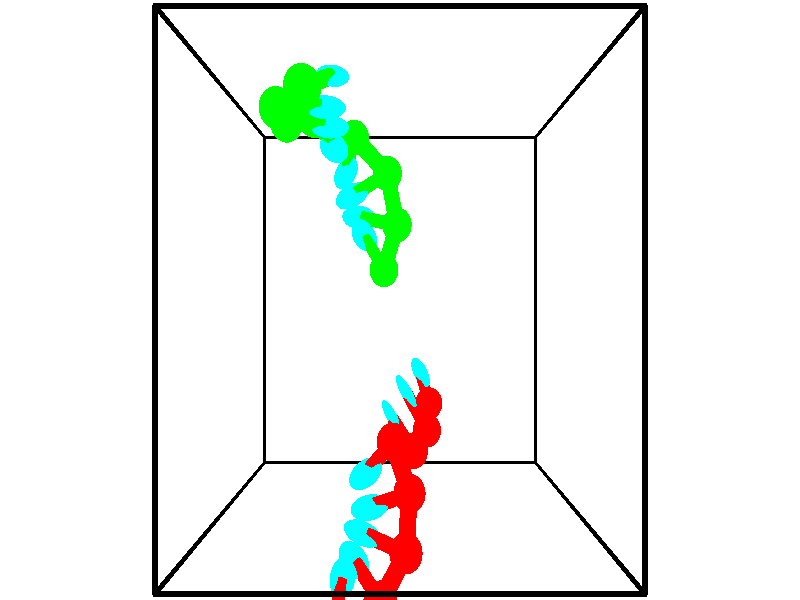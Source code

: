 // switches for output
#declare DRAW_BASES = 1; // possible values are 0, 1; only relevant for DNA ribbons
#declare DRAW_BASES_TYPE = 3; // possible values are 1, 2, 3; only relevant for DNA ribbons
#declare DRAW_FOG = 0; // set to 1 to enable fog

#include "colors.inc"

#include "transforms.inc"
background { rgb <1, 1, 1>}

#default {
   normal{
       ripples 0.25
       frequency 0.20
       turbulence 0.2
       lambda 5
   }
	finish {
		phong 0.1
		phong_size 40.
	}
}

// original window dimensions: 1024x640


// camera settings

camera {
	sky <-0, 1, 0>
	up <-0, 1, 0>
	right 1.6 * <1, 0, 0>
	location <2.5, 2.5, 11.1562>
	look_at <2.5, 2.5, 2.5>
	direction <0, 0, -8.6562>
	angle 67.0682
}


# declare cpy_camera_pos = <2.5, 2.5, 11.1562>;
# if (DRAW_FOG = 1)
fog {
	fog_type 2
	up vnormalize(cpy_camera_pos)
	color rgbt<1,1,1,0.3>
	distance 1e-5
	fog_alt 3e-3
	fog_offset 4
}
# end


// LIGHTS

# declare lum = 6;
global_settings {
	ambient_light rgb lum * <0.05, 0.05, 0.05>
	max_trace_level 15
}# declare cpy_direct_light_amount = 0.25;
light_source
{	1000 * <-1, -1, 1>,
	rgb lum * cpy_direct_light_amount
	parallel
}

light_source
{	1000 * <1, 1, -1>,
	rgb lum * cpy_direct_light_amount
	parallel
}

// strand 0

// nucleotide -1

// particle -1
sphere {
	<3.042609, 0.883043, -0.183770> 0.250000
	pigment { color rgbt <1,0,0,0> }
	no_shadow
}
cylinder {
	<2.944679, 1.180206, 0.065435>,  <2.885921, 1.358504, 0.214959>, 0.100000
	pigment { color rgbt <1,0,0,0> }
	no_shadow
}
cylinder {
	<2.944679, 1.180206, 0.065435>,  <3.042609, 0.883043, -0.183770>, 0.100000
	pigment { color rgbt <1,0,0,0> }
	no_shadow
}

// particle -1
sphere {
	<2.944679, 1.180206, 0.065435> 0.100000
	pigment { color rgbt <1,0,0,0> }
	no_shadow
}
sphere {
	0, 1
	scale<0.080000,0.200000,0.300000>
	matrix <-0.667200, -0.595323, 0.447699,
		0.703494, -0.306067, 0.641419,
		-0.244825, 0.742909, 0.623014,
		2.871232, 1.403079, 0.252340>
	pigment { color rgbt <0,1,1,0> }
	no_shadow
}
cylinder {
	<2.980861, 0.557840, 0.364576>,  <3.042609, 0.883043, -0.183770>, 0.130000
	pigment { color rgbt <1,0,0,0> }
	no_shadow
}

// nucleotide -1

// particle -1
sphere {
	<2.980861, 0.557840, 0.364576> 0.250000
	pigment { color rgbt <1,0,0,0> }
	no_shadow
}
cylinder {
	<2.768990, 0.891985, 0.423378>,  <2.641867, 1.092472, 0.458659>, 0.100000
	pigment { color rgbt <1,0,0,0> }
	no_shadow
}
cylinder {
	<2.768990, 0.891985, 0.423378>,  <2.980861, 0.557840, 0.364576>, 0.100000
	pigment { color rgbt <1,0,0,0> }
	no_shadow
}

// particle -1
sphere {
	<2.768990, 0.891985, 0.423378> 0.100000
	pigment { color rgbt <1,0,0,0> }
	no_shadow
}
sphere {
	0, 1
	scale<0.080000,0.200000,0.300000>
	matrix <-0.775606, -0.547171, 0.314705,
		0.343330, 0.052675, 0.937737,
		-0.529679, 0.835362, 0.147005,
		2.610086, 1.142594, 0.467480>
	pigment { color rgbt <0,1,1,0> }
	no_shadow
}
cylinder {
	<2.712251, 0.409856, 1.119195>,  <2.980861, 0.557840, 0.364576>, 0.130000
	pigment { color rgbt <1,0,0,0> }
	no_shadow
}

// nucleotide -1

// particle -1
sphere {
	<2.712251, 0.409856, 1.119195> 0.250000
	pigment { color rgbt <1,0,0,0> }
	no_shadow
}
cylinder {
	<2.507118, 0.640741, 0.865005>,  <2.384039, 0.779273, 0.712492>, 0.100000
	pigment { color rgbt <1,0,0,0> }
	no_shadow
}
cylinder {
	<2.507118, 0.640741, 0.865005>,  <2.712251, 0.409856, 1.119195>, 0.100000
	pigment { color rgbt <1,0,0,0> }
	no_shadow
}

// particle -1
sphere {
	<2.507118, 0.640741, 0.865005> 0.100000
	pigment { color rgbt <1,0,0,0> }
	no_shadow
}
sphere {
	0, 1
	scale<0.080000,0.200000,0.300000>
	matrix <-0.847669, -0.457615, 0.268414,
		-0.135871, 0.676323, 0.723966,
		-0.512832, 0.577214, -0.635474,
		2.353269, 0.813905, 0.674363>
	pigment { color rgbt <0,1,1,0> }
	no_shadow
}
cylinder {
	<2.388429, 0.654815, 1.750537>,  <2.712251, 0.409856, 1.119195>, 0.130000
	pigment { color rgbt <1,0,0,0> }
	no_shadow
}

// nucleotide -1

// particle -1
sphere {
	<2.388429, 0.654815, 1.750537> 0.250000
	pigment { color rgbt <1,0,0,0> }
	no_shadow
}
cylinder {
	<2.163048, 0.490858, 2.037455>,  <2.027819, 0.392484, 2.209605>, 0.100000
	pigment { color rgbt <1,0,0,0> }
	no_shadow
}
cylinder {
	<2.163048, 0.490858, 2.037455>,  <2.388429, 0.654815, 1.750537>, 0.100000
	pigment { color rgbt <1,0,0,0> }
	no_shadow
}

// particle -1
sphere {
	<2.163048, 0.490858, 2.037455> 0.100000
	pigment { color rgbt <1,0,0,0> }
	no_shadow
}
sphere {
	0, 1
	scale<0.080000,0.200000,0.300000>
	matrix <0.010559, -0.871740, -0.489855,
		0.826081, -0.268436, 0.495513,
		-0.563453, -0.409892, 0.717293,
		1.994012, 0.367891, 2.252643>
	pigment { color rgbt <0,1,1,0> }
	no_shadow
}
cylinder {
	<2.646230, -0.003049, 1.786497>,  <2.388429, 0.654815, 1.750537>, 0.130000
	pigment { color rgbt <1,0,0,0> }
	no_shadow
}

// nucleotide -1

// particle -1
sphere {
	<2.646230, -0.003049, 1.786497> 0.250000
	pigment { color rgbt <1,0,0,0> }
	no_shadow
}
cylinder {
	<2.303864, -0.047384, 1.988535>,  <2.098444, -0.073985, 2.109758>, 0.100000
	pigment { color rgbt <1,0,0,0> }
	no_shadow
}
cylinder {
	<2.303864, -0.047384, 1.988535>,  <2.646230, -0.003049, 1.786497>, 0.100000
	pigment { color rgbt <1,0,0,0> }
	no_shadow
}

// particle -1
sphere {
	<2.303864, -0.047384, 1.988535> 0.100000
	pigment { color rgbt <1,0,0,0> }
	no_shadow
}
sphere {
	0, 1
	scale<0.080000,0.200000,0.300000>
	matrix <-0.151607, -0.880052, -0.450026,
		0.494391, -0.461761, 0.736447,
		-0.855916, -0.110838, 0.505096,
		2.047089, -0.080636, 2.140064>
	pigment { color rgbt <0,1,1,0> }
	no_shadow
}
cylinder {
	<2.589999, -0.686372, 2.041289>,  <2.646230, -0.003049, 1.786497>, 0.130000
	pigment { color rgbt <1,0,0,0> }
	no_shadow
}

// nucleotide -1

// particle -1
sphere {
	<2.589999, -0.686372, 2.041289> 0.250000
	pigment { color rgbt <1,0,0,0> }
	no_shadow
}
cylinder {
	<2.213783, -0.556313, 2.001966>,  <1.988054, -0.478277, 1.978373>, 0.100000
	pigment { color rgbt <1,0,0,0> }
	no_shadow
}
cylinder {
	<2.213783, -0.556313, 2.001966>,  <2.589999, -0.686372, 2.041289>, 0.100000
	pigment { color rgbt <1,0,0,0> }
	no_shadow
}

// particle -1
sphere {
	<2.213783, -0.556313, 2.001966> 0.100000
	pigment { color rgbt <1,0,0,0> }
	no_shadow
}
sphere {
	0, 1
	scale<0.080000,0.200000,0.300000>
	matrix <-0.257476, -0.871177, -0.418039,
		-0.221566, -0.367871, 0.903094,
		-0.940539, 0.325148, -0.098305,
		1.931621, -0.458768, 1.972475>
	pigment { color rgbt <0,1,1,0> }
	no_shadow
}
cylinder {
	<2.214289, -1.208675, 2.266569>,  <2.589999, -0.686372, 2.041289>, 0.130000
	pigment { color rgbt <1,0,0,0> }
	no_shadow
}

// nucleotide -1

// particle -1
sphere {
	<2.214289, -1.208675, 2.266569> 0.250000
	pigment { color rgbt <1,0,0,0> }
	no_shadow
}
cylinder {
	<1.972351, -0.996788, 2.028725>,  <1.827188, -0.869656, 1.886018>, 0.100000
	pigment { color rgbt <1,0,0,0> }
	no_shadow
}
cylinder {
	<1.972351, -0.996788, 2.028725>,  <2.214289, -1.208675, 2.266569>, 0.100000
	pigment { color rgbt <1,0,0,0> }
	no_shadow
}

// particle -1
sphere {
	<1.972351, -0.996788, 2.028725> 0.100000
	pigment { color rgbt <1,0,0,0> }
	no_shadow
}
sphere {
	0, 1
	scale<0.080000,0.200000,0.300000>
	matrix <-0.130416, -0.802485, -0.582246,
		-0.785590, -0.274623, 0.554464,
		-0.604846, 0.529718, -0.594609,
		1.790898, -0.837873, 1.850341>
	pigment { color rgbt <0,1,1,0> }
	no_shadow
}
cylinder {
	<1.503458, -1.556209, 2.189506>,  <2.214289, -1.208675, 2.266569>, 0.130000
	pigment { color rgbt <1,0,0,0> }
	no_shadow
}

// nucleotide -1

// particle -1
sphere {
	<1.503458, -1.556209, 2.189506> 0.250000
	pigment { color rgbt <1,0,0,0> }
	no_shadow
}
cylinder {
	<1.555603, -1.324356, 1.867752>,  <1.586890, -1.185245, 1.674700>, 0.100000
	pigment { color rgbt <1,0,0,0> }
	no_shadow
}
cylinder {
	<1.555603, -1.324356, 1.867752>,  <1.503458, -1.556209, 2.189506>, 0.100000
	pigment { color rgbt <1,0,0,0> }
	no_shadow
}

// particle -1
sphere {
	<1.555603, -1.324356, 1.867752> 0.100000
	pigment { color rgbt <1,0,0,0> }
	no_shadow
}
sphere {
	0, 1
	scale<0.080000,0.200000,0.300000>
	matrix <-0.245072, -0.767293, -0.592622,
		-0.960700, 0.274388, 0.042025,
		0.130363, 0.579631, -0.804384,
		1.594712, -1.150467, 1.626437>
	pigment { color rgbt <0,1,1,0> }
	no_shadow
}
// strand 1

// nucleotide -1

// particle -1
sphere {
	<2.221061, 2.936291, 0.613882> 0.250000
	pigment { color rgbt <0,1,0,0> }
	no_shadow
}
cylinder {
	<2.013916, 3.238243, 0.452898>,  <1.889629, 3.419414, 0.356308>, 0.100000
	pigment { color rgbt <0,1,0,0> }
	no_shadow
}
cylinder {
	<2.013916, 3.238243, 0.452898>,  <2.221061, 2.936291, 0.613882>, 0.100000
	pigment { color rgbt <0,1,0,0> }
	no_shadow
}

// particle -1
sphere {
	<2.013916, 3.238243, 0.452898> 0.100000
	pigment { color rgbt <0,1,0,0> }
	no_shadow
}
sphere {
	0, 1
	scale<0.080000,0.200000,0.300000>
	matrix <-0.015935, 0.461865, 0.886807,
		0.855315, 0.465658, -0.227154,
		-0.517863, 0.754880, -0.402460,
		1.858557, 3.464707, 0.332160>
	pigment { color rgbt <0,1,1,0> }
	no_shadow
}
cylinder {
	<2.448925, 3.568809, 0.845622>,  <2.221061, 2.936291, 0.613882>, 0.130000
	pigment { color rgbt <0,1,0,0> }
	no_shadow
}

// nucleotide -1

// particle -1
sphere {
	<2.448925, 3.568809, 0.845622> 0.250000
	pigment { color rgbt <0,1,0,0> }
	no_shadow
}
cylinder {
	<2.068649, 3.642532, 0.745848>,  <1.840484, 3.686767, 0.685983>, 0.100000
	pigment { color rgbt <0,1,0,0> }
	no_shadow
}
cylinder {
	<2.068649, 3.642532, 0.745848>,  <2.448925, 3.568809, 0.845622>, 0.100000
	pigment { color rgbt <0,1,0,0> }
	no_shadow
}

// particle -1
sphere {
	<2.068649, 3.642532, 0.745848> 0.100000
	pigment { color rgbt <0,1,0,0> }
	no_shadow
}
sphere {
	0, 1
	scale<0.080000,0.200000,0.300000>
	matrix <-0.122690, 0.515156, 0.848269,
		0.284843, 0.837045, -0.467141,
		-0.950690, 0.184310, -0.249436,
		1.783442, 3.697825, 0.671017>
	pigment { color rgbt <0,1,1,0> }
	no_shadow
}
cylinder {
	<2.281689, 4.310724, 0.775498>,  <2.448925, 3.568809, 0.845622>, 0.130000
	pigment { color rgbt <0,1,0,0> }
	no_shadow
}

// nucleotide -1

// particle -1
sphere {
	<2.281689, 4.310724, 0.775498> 0.250000
	pigment { color rgbt <0,1,0,0> }
	no_shadow
}
cylinder {
	<1.943306, 4.117161, 0.865110>,  <1.740276, 4.001023, 0.918878>, 0.100000
	pigment { color rgbt <0,1,0,0> }
	no_shadow
}
cylinder {
	<1.943306, 4.117161, 0.865110>,  <2.281689, 4.310724, 0.775498>, 0.100000
	pigment { color rgbt <0,1,0,0> }
	no_shadow
}

// particle -1
sphere {
	<1.943306, 4.117161, 0.865110> 0.100000
	pigment { color rgbt <0,1,0,0> }
	no_shadow
}
sphere {
	0, 1
	scale<0.080000,0.200000,0.300000>
	matrix <-0.085262, 0.537461, 0.838967,
		-0.526390, 0.690629, -0.495928,
		-0.845957, -0.483908, 0.224030,
		1.689519, 3.971988, 0.932319>
	pigment { color rgbt <0,1,1,0> }
	no_shadow
}
cylinder {
	<1.718907, 4.815653, 0.818223>,  <2.281689, 4.310724, 0.775498>, 0.130000
	pigment { color rgbt <0,1,0,0> }
	no_shadow
}

// nucleotide -1

// particle -1
sphere {
	<1.718907, 4.815653, 0.818223> 0.250000
	pigment { color rgbt <0,1,0,0> }
	no_shadow
}
cylinder {
	<1.657143, 4.490845, 1.043356>,  <1.620084, 4.295960, 1.178436>, 0.100000
	pigment { color rgbt <0,1,0,0> }
	no_shadow
}
cylinder {
	<1.657143, 4.490845, 1.043356>,  <1.718907, 4.815653, 0.818223>, 0.100000
	pigment { color rgbt <0,1,0,0> }
	no_shadow
}

// particle -1
sphere {
	<1.657143, 4.490845, 1.043356> 0.100000
	pigment { color rgbt <0,1,0,0> }
	no_shadow
}
sphere {
	0, 1
	scale<0.080000,0.200000,0.300000>
	matrix <-0.300861, 0.581255, 0.756059,
		-0.941084, -0.052590, -0.334058,
		-0.154411, -0.812021, 0.562832,
		1.610819, 4.247239, 1.212206>
	pigment { color rgbt <0,1,1,0> }
	no_shadow
}
cylinder {
	<1.078359, 4.990072, 1.159294>,  <1.718907, 4.815653, 0.818223>, 0.130000
	pigment { color rgbt <0,1,0,0> }
	no_shadow
}

// nucleotide -1

// particle -1
sphere {
	<1.078359, 4.990072, 1.159294> 0.250000
	pigment { color rgbt <0,1,0,0> }
	no_shadow
}
cylinder {
	<1.289551, 4.723408, 1.369741>,  <1.416266, 4.563409, 1.496010>, 0.100000
	pigment { color rgbt <0,1,0,0> }
	no_shadow
}
cylinder {
	<1.289551, 4.723408, 1.369741>,  <1.078359, 4.990072, 1.159294>, 0.100000
	pigment { color rgbt <0,1,0,0> }
	no_shadow
}

// particle -1
sphere {
	<1.289551, 4.723408, 1.369741> 0.100000
	pigment { color rgbt <0,1,0,0> }
	no_shadow
}
sphere {
	0, 1
	scale<0.080000,0.200000,0.300000>
	matrix <-0.094992, 0.569259, 0.816652,
		-0.843928, -0.481152, 0.237229,
		0.527979, -0.666661, 0.526120,
		1.447944, 4.523409, 1.527577>
	pigment { color rgbt <0,1,1,0> }
	no_shadow
}
cylinder {
	<0.729716, 4.798912, 1.753960>,  <1.078359, 4.990072, 1.159294>, 0.130000
	pigment { color rgbt <0,1,0,0> }
	no_shadow
}

// nucleotide -1

// particle -1
sphere {
	<0.729716, 4.798912, 1.753960> 0.250000
	pigment { color rgbt <0,1,0,0> }
	no_shadow
}
cylinder {
	<1.123856, 4.754993, 1.806166>,  <1.360339, 4.728642, 1.837489>, 0.100000
	pigment { color rgbt <0,1,0,0> }
	no_shadow
}
cylinder {
	<1.123856, 4.754993, 1.806166>,  <0.729716, 4.798912, 1.753960>, 0.100000
	pigment { color rgbt <0,1,0,0> }
	no_shadow
}

// particle -1
sphere {
	<1.123856, 4.754993, 1.806166> 0.100000
	pigment { color rgbt <0,1,0,0> }
	no_shadow
}
sphere {
	0, 1
	scale<0.080000,0.200000,0.300000>
	matrix <-0.036198, 0.613172, 0.789120,
		-0.166669, -0.782282, 0.600213,
		0.985348, -0.109796, 0.130513,
		1.419460, 4.722055, 1.845320>
	pigment { color rgbt <0,1,1,0> }
	no_shadow
}
cylinder {
	<0.744425, 4.778479, 2.559572>,  <0.729716, 4.798912, 1.753960>, 0.130000
	pigment { color rgbt <0,1,0,0> }
	no_shadow
}

// nucleotide -1

// particle -1
sphere {
	<0.744425, 4.778479, 2.559572> 0.250000
	pigment { color rgbt <0,1,0,0> }
	no_shadow
}
cylinder {
	<1.125778, 4.815052, 2.444542>,  <1.354590, 4.836996, 2.375524>, 0.100000
	pigment { color rgbt <0,1,0,0> }
	no_shadow
}
cylinder {
	<1.125778, 4.815052, 2.444542>,  <0.744425, 4.778479, 2.559572>, 0.100000
	pigment { color rgbt <0,1,0,0> }
	no_shadow
}

// particle -1
sphere {
	<1.125778, 4.815052, 2.444542> 0.100000
	pigment { color rgbt <0,1,0,0> }
	no_shadow
}
sphere {
	0, 1
	scale<0.080000,0.200000,0.300000>
	matrix <0.178947, 0.596039, 0.782761,
		0.242975, -0.797733, 0.551893,
		0.953384, 0.091432, -0.287574,
		1.411793, 4.842482, 2.358270>
	pigment { color rgbt <0,1,1,0> }
	no_shadow
}
cylinder {
	<1.207261, 4.847951, 3.179211>,  <0.744425, 4.778479, 2.559572>, 0.130000
	pigment { color rgbt <0,1,0,0> }
	no_shadow
}

// nucleotide -1

// particle -1
sphere {
	<1.207261, 4.847951, 3.179211> 0.250000
	pigment { color rgbt <0,1,0,0> }
	no_shadow
}
cylinder {
	<1.403381, 5.013596, 2.872456>,  <1.521053, 5.112982, 2.688402>, 0.100000
	pigment { color rgbt <0,1,0,0> }
	no_shadow
}
cylinder {
	<1.403381, 5.013596, 2.872456>,  <1.207261, 4.847951, 3.179211>, 0.100000
	pigment { color rgbt <0,1,0,0> }
	no_shadow
}

// particle -1
sphere {
	<1.403381, 5.013596, 2.872456> 0.100000
	pigment { color rgbt <0,1,0,0> }
	no_shadow
}
sphere {
	0, 1
	scale<0.080000,0.200000,0.300000>
	matrix <0.321144, 0.732158, 0.600676,
		0.810230, -0.540793, 0.225986,
		0.490299, 0.414112, -0.766889,
		1.550471, 5.137829, 2.642389>
	pigment { color rgbt <0,1,1,0> }
	no_shadow
}
// box output
cylinder {
	<0.000000, 0.000000, 0.000000>,  <5.000000, 0.000000, 0.000000>, 0.025000
	pigment { color rgbt <0,0,0,0> }
	no_shadow
}
cylinder {
	<0.000000, 0.000000, 0.000000>,  <0.000000, 5.000000, 0.000000>, 0.025000
	pigment { color rgbt <0,0,0,0> }
	no_shadow
}
cylinder {
	<0.000000, 0.000000, 0.000000>,  <0.000000, 0.000000, 5.000000>, 0.025000
	pigment { color rgbt <0,0,0,0> }
	no_shadow
}
cylinder {
	<5.000000, 5.000000, 5.000000>,  <0.000000, 5.000000, 5.000000>, 0.025000
	pigment { color rgbt <0,0,0,0> }
	no_shadow
}
cylinder {
	<5.000000, 5.000000, 5.000000>,  <5.000000, 0.000000, 5.000000>, 0.025000
	pigment { color rgbt <0,0,0,0> }
	no_shadow
}
cylinder {
	<5.000000, 5.000000, 5.000000>,  <5.000000, 5.000000, 0.000000>, 0.025000
	pigment { color rgbt <0,0,0,0> }
	no_shadow
}
cylinder {
	<0.000000, 0.000000, 5.000000>,  <0.000000, 5.000000, 5.000000>, 0.025000
	pigment { color rgbt <0,0,0,0> }
	no_shadow
}
cylinder {
	<0.000000, 0.000000, 5.000000>,  <5.000000, 0.000000, 5.000000>, 0.025000
	pigment { color rgbt <0,0,0,0> }
	no_shadow
}
cylinder {
	<5.000000, 5.000000, 0.000000>,  <0.000000, 5.000000, 0.000000>, 0.025000
	pigment { color rgbt <0,0,0,0> }
	no_shadow
}
cylinder {
	<5.000000, 5.000000, 0.000000>,  <5.000000, 0.000000, 0.000000>, 0.025000
	pigment { color rgbt <0,0,0,0> }
	no_shadow
}
cylinder {
	<5.000000, 0.000000, 5.000000>,  <5.000000, 0.000000, 0.000000>, 0.025000
	pigment { color rgbt <0,0,0,0> }
	no_shadow
}
cylinder {
	<0.000000, 5.000000, 0.000000>,  <0.000000, 5.000000, 5.000000>, 0.025000
	pigment { color rgbt <0,0,0,0> }
	no_shadow
}
// end of box output
